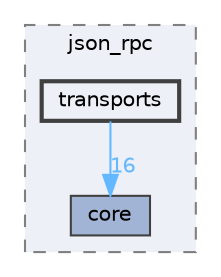 digraph "include/json_rpc/transports"
{
 // LATEX_PDF_SIZE
  bgcolor="transparent";
  edge [fontname=Helvetica,fontsize=10,labelfontname=Helvetica,labelfontsize=10];
  node [fontname=Helvetica,fontsize=10,shape=box,height=0.2,width=0.4];
  compound=true
  subgraph clusterdir_7ac802cac74470c8ac558a06c59b034f {
    graph [ bgcolor="#edf0f7", pencolor="grey50", label="json_rpc", fontname=Helvetica,fontsize=10 style="filled,dashed", URL="dir_7ac802cac74470c8ac558a06c59b034f.html",tooltip=""]
  dir_3f1475b8057c1254a12701e152ba2e42 [label="core", fillcolor="#a2b4d6", color="grey25", style="filled", URL="dir_3f1475b8057c1254a12701e152ba2e42.html",tooltip=""];
  dir_0dcaff2a3361828e3e17a2a2dadcf639 [label="transports", fillcolor="#edf0f7", color="grey25", style="filled,bold", URL="dir_0dcaff2a3361828e3e17a2a2dadcf639.html",tooltip=""];
  }
  dir_0dcaff2a3361828e3e17a2a2dadcf639->dir_3f1475b8057c1254a12701e152ba2e42 [headlabel="16", labeldistance=1.5 headhref="dir_000009_000002.html" href="dir_000009_000002.html" color="steelblue1" fontcolor="steelblue1"];
}
